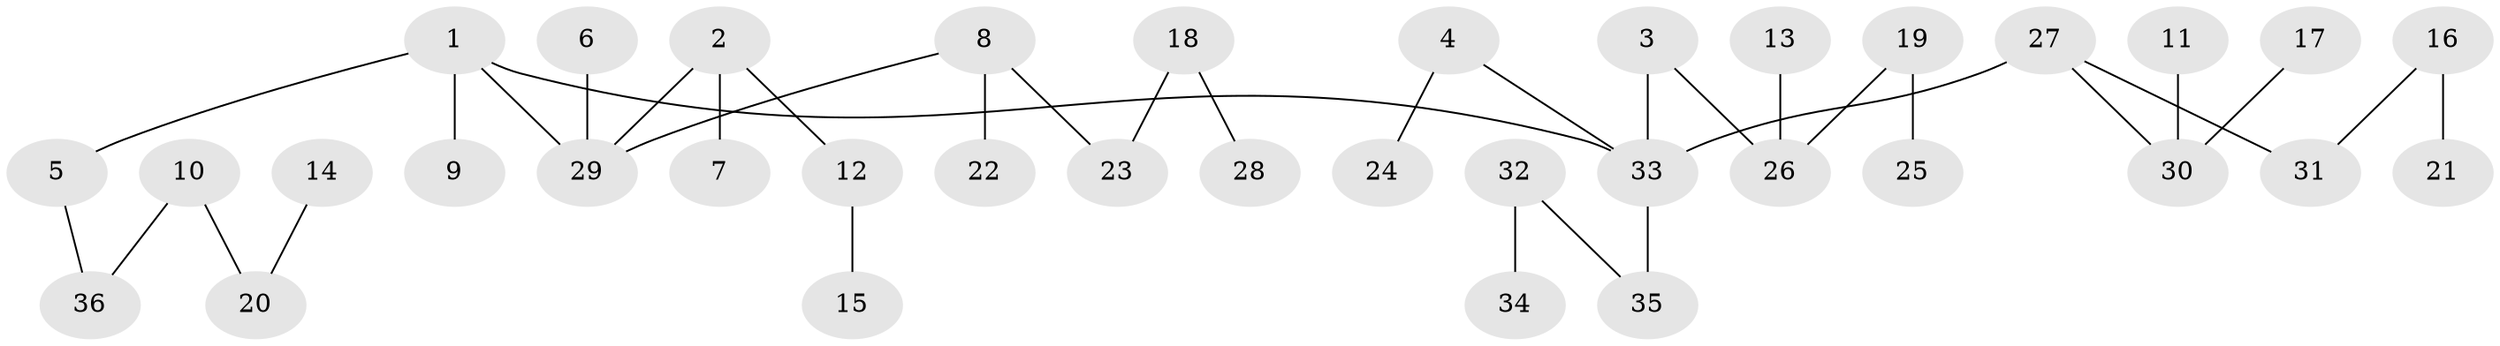 // original degree distribution, {6: 0.027777777777777776, 4: 0.06944444444444445, 3: 0.1111111111111111, 2: 0.2916666666666667, 5: 0.027777777777777776, 1: 0.4722222222222222}
// Generated by graph-tools (version 1.1) at 2025/02/03/09/25 03:02:25]
// undirected, 36 vertices, 35 edges
graph export_dot {
graph [start="1"]
  node [color=gray90,style=filled];
  1;
  2;
  3;
  4;
  5;
  6;
  7;
  8;
  9;
  10;
  11;
  12;
  13;
  14;
  15;
  16;
  17;
  18;
  19;
  20;
  21;
  22;
  23;
  24;
  25;
  26;
  27;
  28;
  29;
  30;
  31;
  32;
  33;
  34;
  35;
  36;
  1 -- 5 [weight=1.0];
  1 -- 9 [weight=1.0];
  1 -- 29 [weight=1.0];
  1 -- 33 [weight=1.0];
  2 -- 7 [weight=1.0];
  2 -- 12 [weight=1.0];
  2 -- 29 [weight=1.0];
  3 -- 26 [weight=1.0];
  3 -- 33 [weight=1.0];
  4 -- 24 [weight=1.0];
  4 -- 33 [weight=1.0];
  5 -- 36 [weight=1.0];
  6 -- 29 [weight=1.0];
  8 -- 22 [weight=1.0];
  8 -- 23 [weight=1.0];
  8 -- 29 [weight=1.0];
  10 -- 20 [weight=1.0];
  10 -- 36 [weight=1.0];
  11 -- 30 [weight=1.0];
  12 -- 15 [weight=1.0];
  13 -- 26 [weight=1.0];
  14 -- 20 [weight=1.0];
  16 -- 21 [weight=1.0];
  16 -- 31 [weight=1.0];
  17 -- 30 [weight=1.0];
  18 -- 23 [weight=1.0];
  18 -- 28 [weight=1.0];
  19 -- 25 [weight=1.0];
  19 -- 26 [weight=1.0];
  27 -- 30 [weight=1.0];
  27 -- 31 [weight=1.0];
  27 -- 33 [weight=1.0];
  32 -- 34 [weight=1.0];
  32 -- 35 [weight=1.0];
  33 -- 35 [weight=1.0];
}
